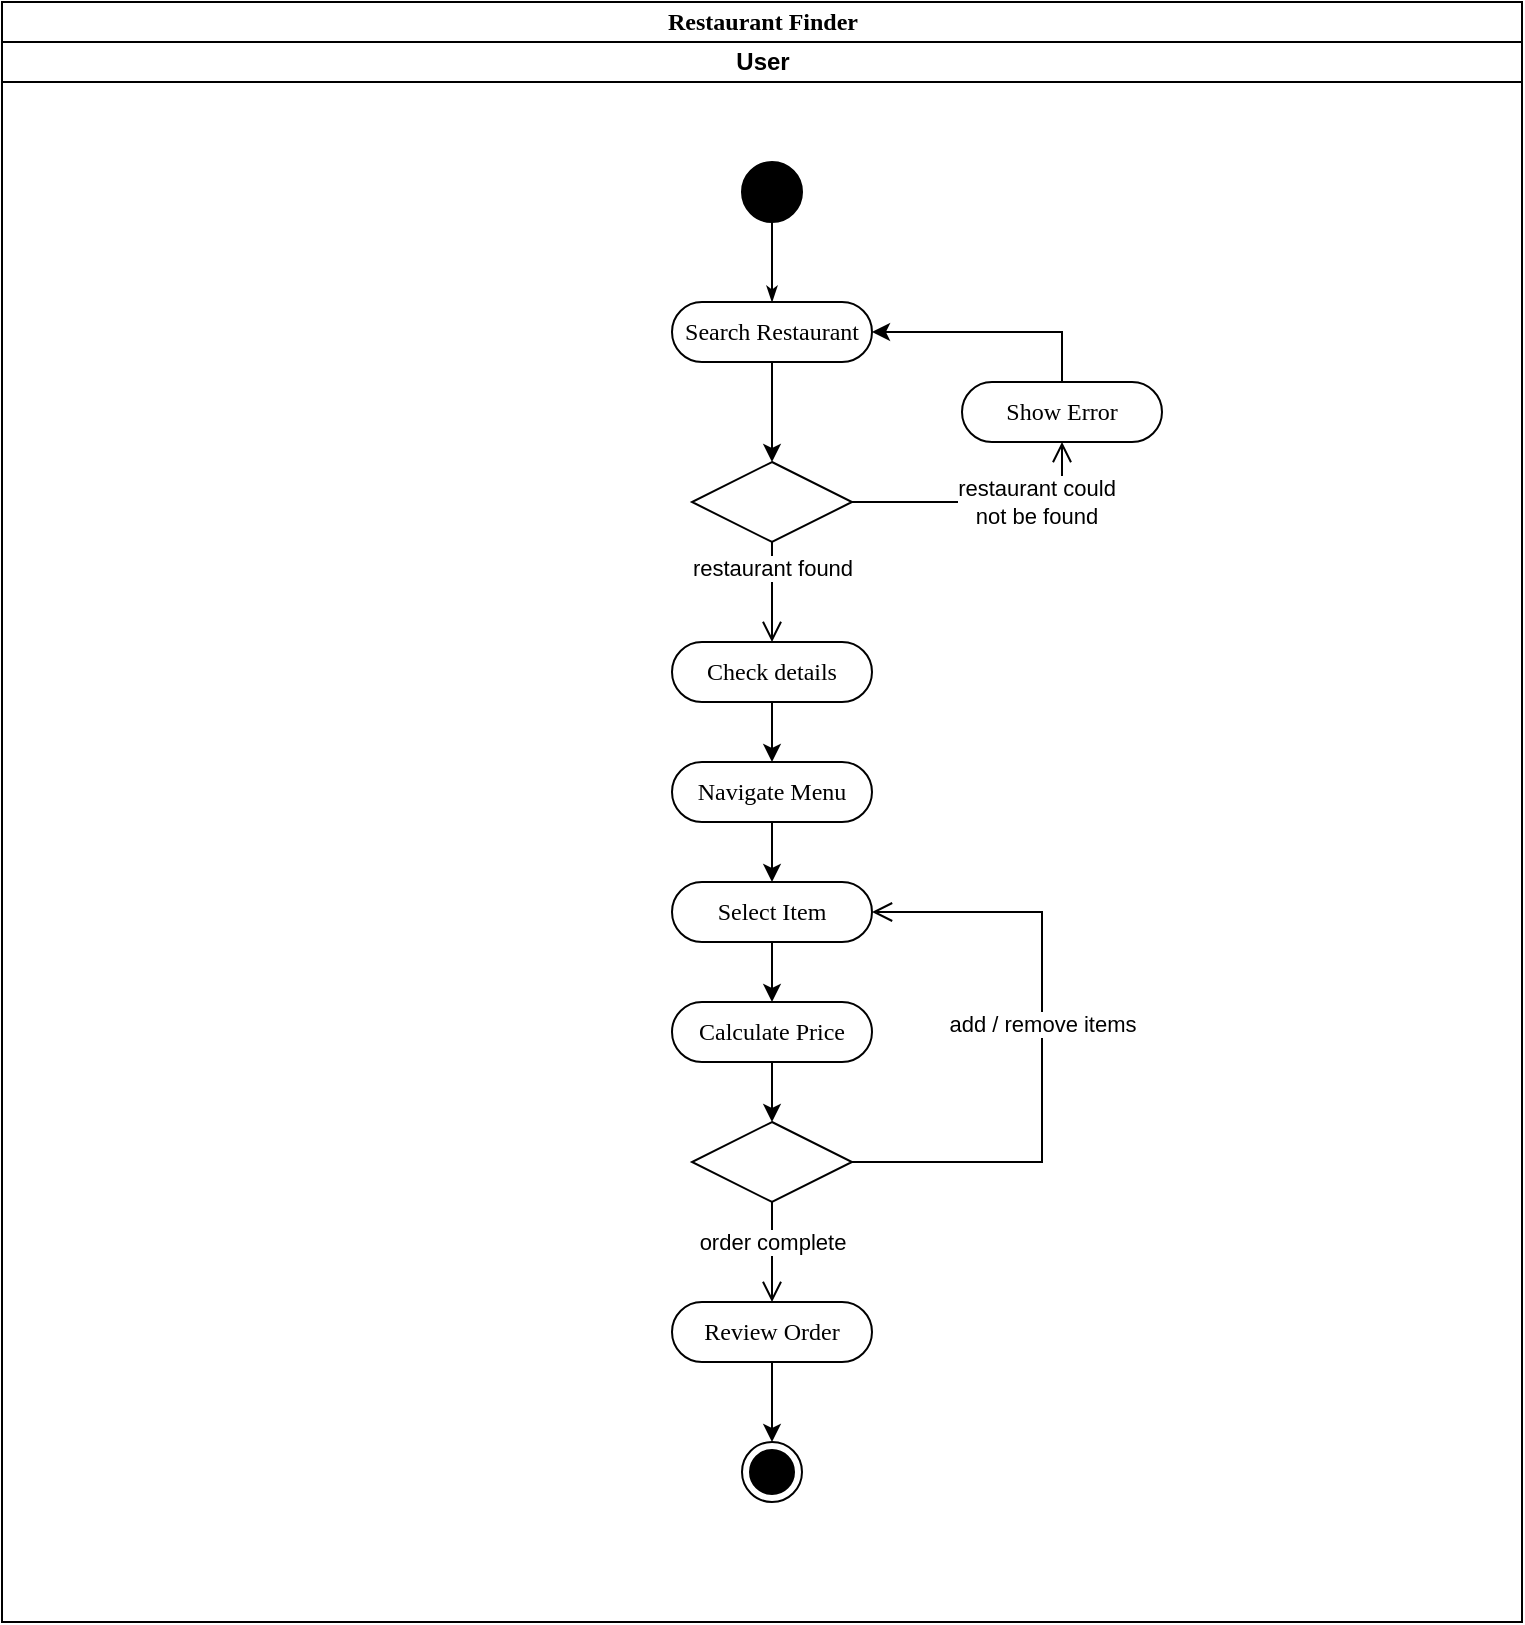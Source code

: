 <mxfile version="16.0.3" type="github">
  <diagram name="Page-1" id="0783ab3e-0a74-02c8-0abd-f7b4e66b4bec">
    <mxGraphModel dx="782" dy="428" grid="1" gridSize="10" guides="1" tooltips="1" connect="1" arrows="1" fold="1" page="1" pageScale="1" pageWidth="850" pageHeight="1100" background="none" math="0" shadow="0">
      <root>
        <mxCell id="0" />
        <mxCell id="1" parent="0" />
        <mxCell id="1c1d494c118603dd-1" value="Restaurant Finder" style="swimlane;html=1;childLayout=stackLayout;startSize=20;rounded=0;shadow=0;comic=0;labelBackgroundColor=none;strokeWidth=1;fontFamily=Verdana;fontSize=12;align=center;" parent="1" vertex="1">
          <mxGeometry x="40" y="20" width="760" height="810" as="geometry" />
        </mxCell>
        <mxCell id="1c1d494c118603dd-3" value="User" style="swimlane;html=1;startSize=20;" parent="1c1d494c118603dd-1" vertex="1">
          <mxGeometry y="20" width="760" height="790" as="geometry" />
        </mxCell>
        <mxCell id="60571a20871a0731-4" value="" style="ellipse;whiteSpace=wrap;html=1;rounded=0;shadow=0;comic=0;labelBackgroundColor=none;strokeWidth=1;fillColor=#000000;fontFamily=Verdana;fontSize=12;align=center;" parent="1c1d494c118603dd-3" vertex="1">
          <mxGeometry x="370" y="60" width="30" height="30" as="geometry" />
        </mxCell>
        <mxCell id="pZRyJmo8lcFpNpZf3xVv-4" value="" style="edgeStyle=orthogonalEdgeStyle;rounded=0;orthogonalLoop=1;jettySize=auto;html=1;" edge="1" parent="1c1d494c118603dd-3" source="60571a20871a0731-8" target="pZRyJmo8lcFpNpZf3xVv-1">
          <mxGeometry relative="1" as="geometry" />
        </mxCell>
        <mxCell id="60571a20871a0731-8" value="Search Restaurant" style="rounded=1;whiteSpace=wrap;html=1;shadow=0;comic=0;labelBackgroundColor=none;strokeWidth=1;fontFamily=Verdana;fontSize=12;align=center;arcSize=50;" parent="1c1d494c118603dd-3" vertex="1">
          <mxGeometry x="335" y="130" width="100" height="30" as="geometry" />
        </mxCell>
        <mxCell id="1c1d494c118603dd-27" style="edgeStyle=orthogonalEdgeStyle;rounded=0;html=1;labelBackgroundColor=none;startArrow=none;startFill=0;startSize=5;endArrow=classicThin;endFill=1;endSize=5;jettySize=auto;orthogonalLoop=1;strokeWidth=1;fontFamily=Verdana;fontSize=12" parent="1c1d494c118603dd-3" source="60571a20871a0731-4" target="60571a20871a0731-8" edge="1">
          <mxGeometry relative="1" as="geometry" />
        </mxCell>
        <mxCell id="pZRyJmo8lcFpNpZf3xVv-1" value="" style="rhombus;whiteSpace=wrap;html=1;fillColor=#FFFFFF;strokeColor=#000000;" vertex="1" parent="1c1d494c118603dd-3">
          <mxGeometry x="345" y="210" width="80" height="40" as="geometry" />
        </mxCell>
        <mxCell id="pZRyJmo8lcFpNpZf3xVv-2" value="restaurant could &lt;br&gt;not be found" style="edgeStyle=orthogonalEdgeStyle;html=1;align=center;verticalAlign=middle;endArrow=open;endSize=8;strokeColor=#000000;rounded=0;entryX=0.5;entryY=1;entryDx=0;entryDy=0;exitX=1;exitY=0.5;exitDx=0;exitDy=0;spacingTop=0;" edge="1" source="pZRyJmo8lcFpNpZf3xVv-1" parent="1c1d494c118603dd-3" target="pZRyJmo8lcFpNpZf3xVv-6">
          <mxGeometry x="0.36" relative="1" as="geometry">
            <mxPoint x="481" y="200" as="targetPoint" />
            <mxPoint x="431" y="220" as="sourcePoint" />
            <Array as="points">
              <mxPoint x="530" y="230" />
            </Array>
            <mxPoint as="offset" />
          </mxGeometry>
        </mxCell>
        <mxCell id="pZRyJmo8lcFpNpZf3xVv-3" value="restaurant found" style="edgeStyle=orthogonalEdgeStyle;html=1;align=center;verticalAlign=top;endArrow=open;endSize=8;strokeColor=#000000;rounded=0;entryX=0.5;entryY=0;entryDx=0;entryDy=0;" edge="1" source="pZRyJmo8lcFpNpZf3xVv-1" parent="1c1d494c118603dd-3" target="pZRyJmo8lcFpNpZf3xVv-8">
          <mxGeometry x="-1" relative="1" as="geometry">
            <mxPoint x="385" y="300" as="targetPoint" />
          </mxGeometry>
        </mxCell>
        <mxCell id="pZRyJmo8lcFpNpZf3xVv-7" style="edgeStyle=orthogonalEdgeStyle;rounded=0;orthogonalLoop=1;jettySize=auto;html=1;exitX=0.5;exitY=0;exitDx=0;exitDy=0;strokeColor=#000000;entryX=1;entryY=0.5;entryDx=0;entryDy=0;" edge="1" parent="1c1d494c118603dd-3" source="pZRyJmo8lcFpNpZf3xVv-6" target="60571a20871a0731-8">
          <mxGeometry relative="1" as="geometry">
            <mxPoint x="435" y="138" as="targetPoint" />
            <Array as="points">
              <mxPoint x="530" y="145" />
            </Array>
          </mxGeometry>
        </mxCell>
        <mxCell id="pZRyJmo8lcFpNpZf3xVv-6" value="Show Error" style="rounded=1;whiteSpace=wrap;html=1;shadow=0;comic=0;labelBackgroundColor=none;strokeWidth=1;fontFamily=Verdana;fontSize=12;align=center;arcSize=50;" vertex="1" parent="1c1d494c118603dd-3">
          <mxGeometry x="480" y="170" width="100" height="30" as="geometry" />
        </mxCell>
        <mxCell id="pZRyJmo8lcFpNpZf3xVv-10" value="" style="edgeStyle=orthogonalEdgeStyle;rounded=0;orthogonalLoop=1;jettySize=auto;html=1;strokeColor=#000000;" edge="1" parent="1c1d494c118603dd-3" source="pZRyJmo8lcFpNpZf3xVv-8" target="pZRyJmo8lcFpNpZf3xVv-9">
          <mxGeometry relative="1" as="geometry" />
        </mxCell>
        <mxCell id="pZRyJmo8lcFpNpZf3xVv-8" value="Check details" style="rounded=1;whiteSpace=wrap;html=1;shadow=0;comic=0;labelBackgroundColor=none;strokeWidth=1;fontFamily=Verdana;fontSize=12;align=center;arcSize=50;" vertex="1" parent="1c1d494c118603dd-3">
          <mxGeometry x="335" y="300" width="100" height="30" as="geometry" />
        </mxCell>
        <mxCell id="pZRyJmo8lcFpNpZf3xVv-12" value="" style="edgeStyle=orthogonalEdgeStyle;rounded=0;orthogonalLoop=1;jettySize=auto;html=1;strokeColor=#000000;" edge="1" parent="1c1d494c118603dd-3" source="pZRyJmo8lcFpNpZf3xVv-9" target="pZRyJmo8lcFpNpZf3xVv-11">
          <mxGeometry relative="1" as="geometry" />
        </mxCell>
        <mxCell id="pZRyJmo8lcFpNpZf3xVv-9" value="Navigate Menu" style="rounded=1;whiteSpace=wrap;html=1;shadow=0;comic=0;labelBackgroundColor=none;strokeWidth=1;fontFamily=Verdana;fontSize=12;align=center;arcSize=50;" vertex="1" parent="1c1d494c118603dd-3">
          <mxGeometry x="335" y="360" width="100" height="30" as="geometry" />
        </mxCell>
        <mxCell id="pZRyJmo8lcFpNpZf3xVv-14" value="" style="edgeStyle=orthogonalEdgeStyle;rounded=0;orthogonalLoop=1;jettySize=auto;html=1;strokeColor=#000000;" edge="1" parent="1c1d494c118603dd-3" source="pZRyJmo8lcFpNpZf3xVv-11" target="pZRyJmo8lcFpNpZf3xVv-13">
          <mxGeometry relative="1" as="geometry" />
        </mxCell>
        <mxCell id="pZRyJmo8lcFpNpZf3xVv-11" value="Select Item" style="rounded=1;whiteSpace=wrap;html=1;shadow=0;comic=0;labelBackgroundColor=none;strokeWidth=1;fontFamily=Verdana;fontSize=12;align=center;arcSize=50;" vertex="1" parent="1c1d494c118603dd-3">
          <mxGeometry x="335" y="420" width="100" height="30" as="geometry" />
        </mxCell>
        <mxCell id="pZRyJmo8lcFpNpZf3xVv-18" value="" style="edgeStyle=orthogonalEdgeStyle;rounded=0;orthogonalLoop=1;jettySize=auto;html=1;strokeColor=#000000;" edge="1" parent="1c1d494c118603dd-3" source="pZRyJmo8lcFpNpZf3xVv-13" target="pZRyJmo8lcFpNpZf3xVv-15">
          <mxGeometry relative="1" as="geometry" />
        </mxCell>
        <mxCell id="pZRyJmo8lcFpNpZf3xVv-13" value="Calculate Price" style="rounded=1;whiteSpace=wrap;html=1;shadow=0;comic=0;labelBackgroundColor=none;strokeWidth=1;fontFamily=Verdana;fontSize=12;align=center;arcSize=50;" vertex="1" parent="1c1d494c118603dd-3">
          <mxGeometry x="335" y="480" width="100" height="30" as="geometry" />
        </mxCell>
        <mxCell id="pZRyJmo8lcFpNpZf3xVv-15" value="" style="rhombus;whiteSpace=wrap;html=1;fillColor=#FFFFFF;strokeColor=#000000;" vertex="1" parent="1c1d494c118603dd-3">
          <mxGeometry x="345" y="540" width="80" height="40" as="geometry" />
        </mxCell>
        <mxCell id="pZRyJmo8lcFpNpZf3xVv-16" value="add / remove items" style="edgeStyle=orthogonalEdgeStyle;html=1;align=center;verticalAlign=bottom;endArrow=open;endSize=8;strokeColor=#000000;rounded=0;entryX=1;entryY=0.5;entryDx=0;entryDy=0;" edge="1" source="pZRyJmo8lcFpNpZf3xVv-15" parent="1c1d494c118603dd-3" target="pZRyJmo8lcFpNpZf3xVv-11">
          <mxGeometry x="0.016" relative="1" as="geometry">
            <mxPoint x="525" y="660" as="targetPoint" />
            <Array as="points">
              <mxPoint x="520" y="560" />
              <mxPoint x="520" y="435" />
            </Array>
            <mxPoint as="offset" />
          </mxGeometry>
        </mxCell>
        <mxCell id="pZRyJmo8lcFpNpZf3xVv-17" value="order complete" style="edgeStyle=orthogonalEdgeStyle;html=1;align=center;verticalAlign=top;endArrow=open;endSize=8;strokeColor=#000000;rounded=0;entryX=0.5;entryY=0;entryDx=0;entryDy=0;" edge="1" source="pZRyJmo8lcFpNpZf3xVv-15" parent="1c1d494c118603dd-3" target="pZRyJmo8lcFpNpZf3xVv-20">
          <mxGeometry x="-0.75" relative="1" as="geometry">
            <mxPoint x="385" y="650" as="targetPoint" />
            <mxPoint as="offset" />
          </mxGeometry>
        </mxCell>
        <mxCell id="pZRyJmo8lcFpNpZf3xVv-19" value="" style="ellipse;html=1;shape=endState;fillColor=#000000;strokeColor=#000000;" vertex="1" parent="1c1d494c118603dd-3">
          <mxGeometry x="370" y="700" width="30" height="30" as="geometry" />
        </mxCell>
        <mxCell id="pZRyJmo8lcFpNpZf3xVv-22" style="edgeStyle=orthogonalEdgeStyle;rounded=0;orthogonalLoop=1;jettySize=auto;html=1;exitX=0.5;exitY=1;exitDx=0;exitDy=0;entryX=0.5;entryY=0;entryDx=0;entryDy=0;strokeColor=#000000;" edge="1" parent="1c1d494c118603dd-3" source="pZRyJmo8lcFpNpZf3xVv-20" target="pZRyJmo8lcFpNpZf3xVv-19">
          <mxGeometry relative="1" as="geometry" />
        </mxCell>
        <mxCell id="pZRyJmo8lcFpNpZf3xVv-20" value="Review Order" style="rounded=1;whiteSpace=wrap;html=1;shadow=0;comic=0;labelBackgroundColor=none;strokeWidth=1;fontFamily=Verdana;fontSize=12;align=center;arcSize=50;" vertex="1" parent="1c1d494c118603dd-3">
          <mxGeometry x="335" y="630" width="100" height="30" as="geometry" />
        </mxCell>
      </root>
    </mxGraphModel>
  </diagram>
</mxfile>
